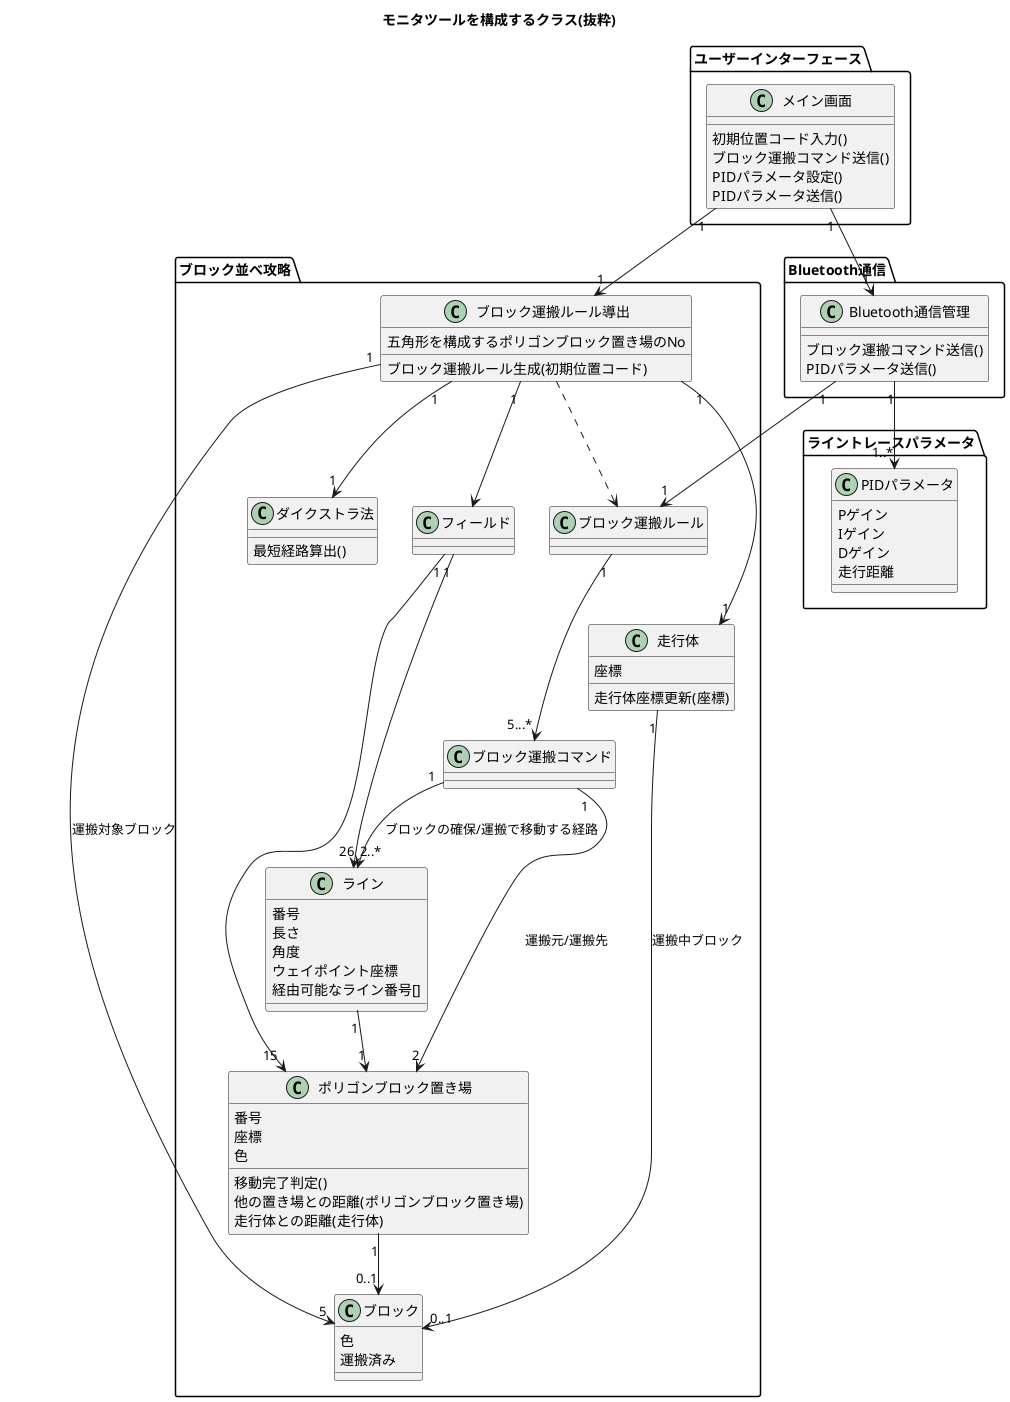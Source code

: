 @startuml

title モニタツールを構成するクラス(抜粋)

 
package ブロック並べ攻略{
    class フィールド{

    }

    class ブロック運搬ルール導出{
        五角形を構成するポリゴンブロック置き場のNo
        ブロック運搬ルール生成(初期位置コード)
    }

    class ブロック運搬コマンド{

    }

    ブロック運搬コマンド "1"-->"2..*" ライン : ブロックの確保/運搬で移動する経路
    ブロック運搬コマンド "1"-->"2" ポリゴンブロック置き場 : 運搬元/運搬先

    class ポリゴンブロック置き場{
        番号
        座標
        色
        移動完了判定()
        他の置き場との距離(ポリゴンブロック置き場)
        走行体との距離(走行体)
    }
    
    class ブロック {
        色
        運搬済み
    }

    ポリゴンブロック置き場 "1" --> "0..1" ブロック

    class ブロック運搬ルール {

    }

    ブロック運搬ルール導出 ..> ブロック運搬ルール
    ブロック運搬ルール "1" --> "5...*" ブロック運搬コマンド

    ブロック運搬ルール導出 "1" --> フィールド
    フィールド  "1" -->"26" ライン
    フィールド "1" --> "15" ポリゴンブロック置き場
 
    class ライン{
        番号
        長さ
        角度
        ウェイポイント座標
        経由可能なライン番号[]
    }

    ライン "1" --> "1" ポリゴンブロック置き場

    class ダイクストラ法{
        最短経路算出()
    }

    class 走行体 {
        座標
        走行体座標更新(座標)
    }

    ブロック運搬ルール導出 "1" --> "1" 走行体
    ブロック運搬ルール導出 "1" --> "1" ダイクストラ法
    走行体 "1" --> "0..1" ブロック : 運搬中ブロック
    ブロック運搬ルール導出 "1" --> "5" ブロック : 運搬対象ブロック

}

package Bluetooth通信{
    class Bluetooth通信管理{
        ブロック運搬コマンド送信()
        PIDパラメータ送信()
    }
}

package ライントレースパラメータ {
    class PIDパラメータ {
        Pゲイン
        Iゲイン
        Dゲイン
        走行距離
    }
}

Bluetooth通信管理 "1" --> "1..*" PIDパラメータ
Bluetooth通信管理 "1"--> "1" ブロック運搬ルール

package ユーザーインターフェース{
    class メイン画面{
        初期位置コード入力()
        ブロック運搬コマンド送信()
        PIDパラメータ設定()
        PIDパラメータ送信()

    }
}


メイン画面 "1" --> "1" Bluetooth通信管理
メイン画面 "1" --> "1" ブロック運搬ルール導出


@enduml